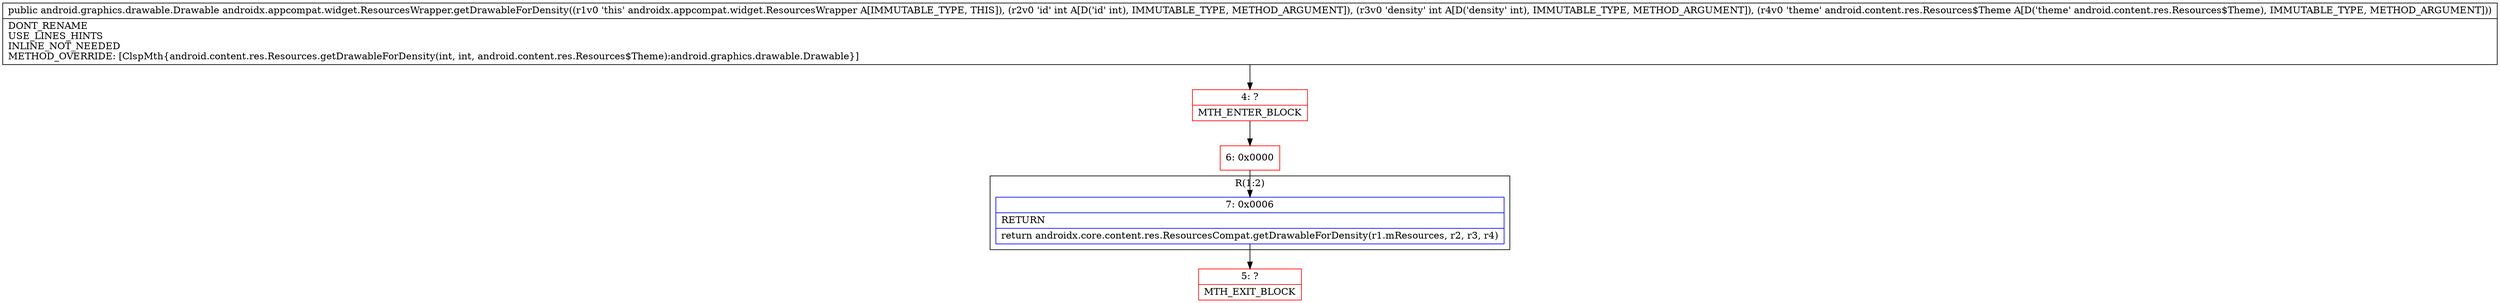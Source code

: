digraph "CFG forandroidx.appcompat.widget.ResourcesWrapper.getDrawableForDensity(IILandroid\/content\/res\/Resources$Theme;)Landroid\/graphics\/drawable\/Drawable;" {
subgraph cluster_Region_1120531384 {
label = "R(1:2)";
node [shape=record,color=blue];
Node_7 [shape=record,label="{7\:\ 0x0006|RETURN\l|return androidx.core.content.res.ResourcesCompat.getDrawableForDensity(r1.mResources, r2, r3, r4)\l}"];
}
Node_4 [shape=record,color=red,label="{4\:\ ?|MTH_ENTER_BLOCK\l}"];
Node_6 [shape=record,color=red,label="{6\:\ 0x0000}"];
Node_5 [shape=record,color=red,label="{5\:\ ?|MTH_EXIT_BLOCK\l}"];
MethodNode[shape=record,label="{public android.graphics.drawable.Drawable androidx.appcompat.widget.ResourcesWrapper.getDrawableForDensity((r1v0 'this' androidx.appcompat.widget.ResourcesWrapper A[IMMUTABLE_TYPE, THIS]), (r2v0 'id' int A[D('id' int), IMMUTABLE_TYPE, METHOD_ARGUMENT]), (r3v0 'density' int A[D('density' int), IMMUTABLE_TYPE, METHOD_ARGUMENT]), (r4v0 'theme' android.content.res.Resources$Theme A[D('theme' android.content.res.Resources$Theme), IMMUTABLE_TYPE, METHOD_ARGUMENT]))  | DONT_RENAME\lUSE_LINES_HINTS\lINLINE_NOT_NEEDED\lMETHOD_OVERRIDE: [ClspMth\{android.content.res.Resources.getDrawableForDensity(int, int, android.content.res.Resources$Theme):android.graphics.drawable.Drawable\}]\l}"];
MethodNode -> Node_4;Node_7 -> Node_5;
Node_4 -> Node_6;
Node_6 -> Node_7;
}

